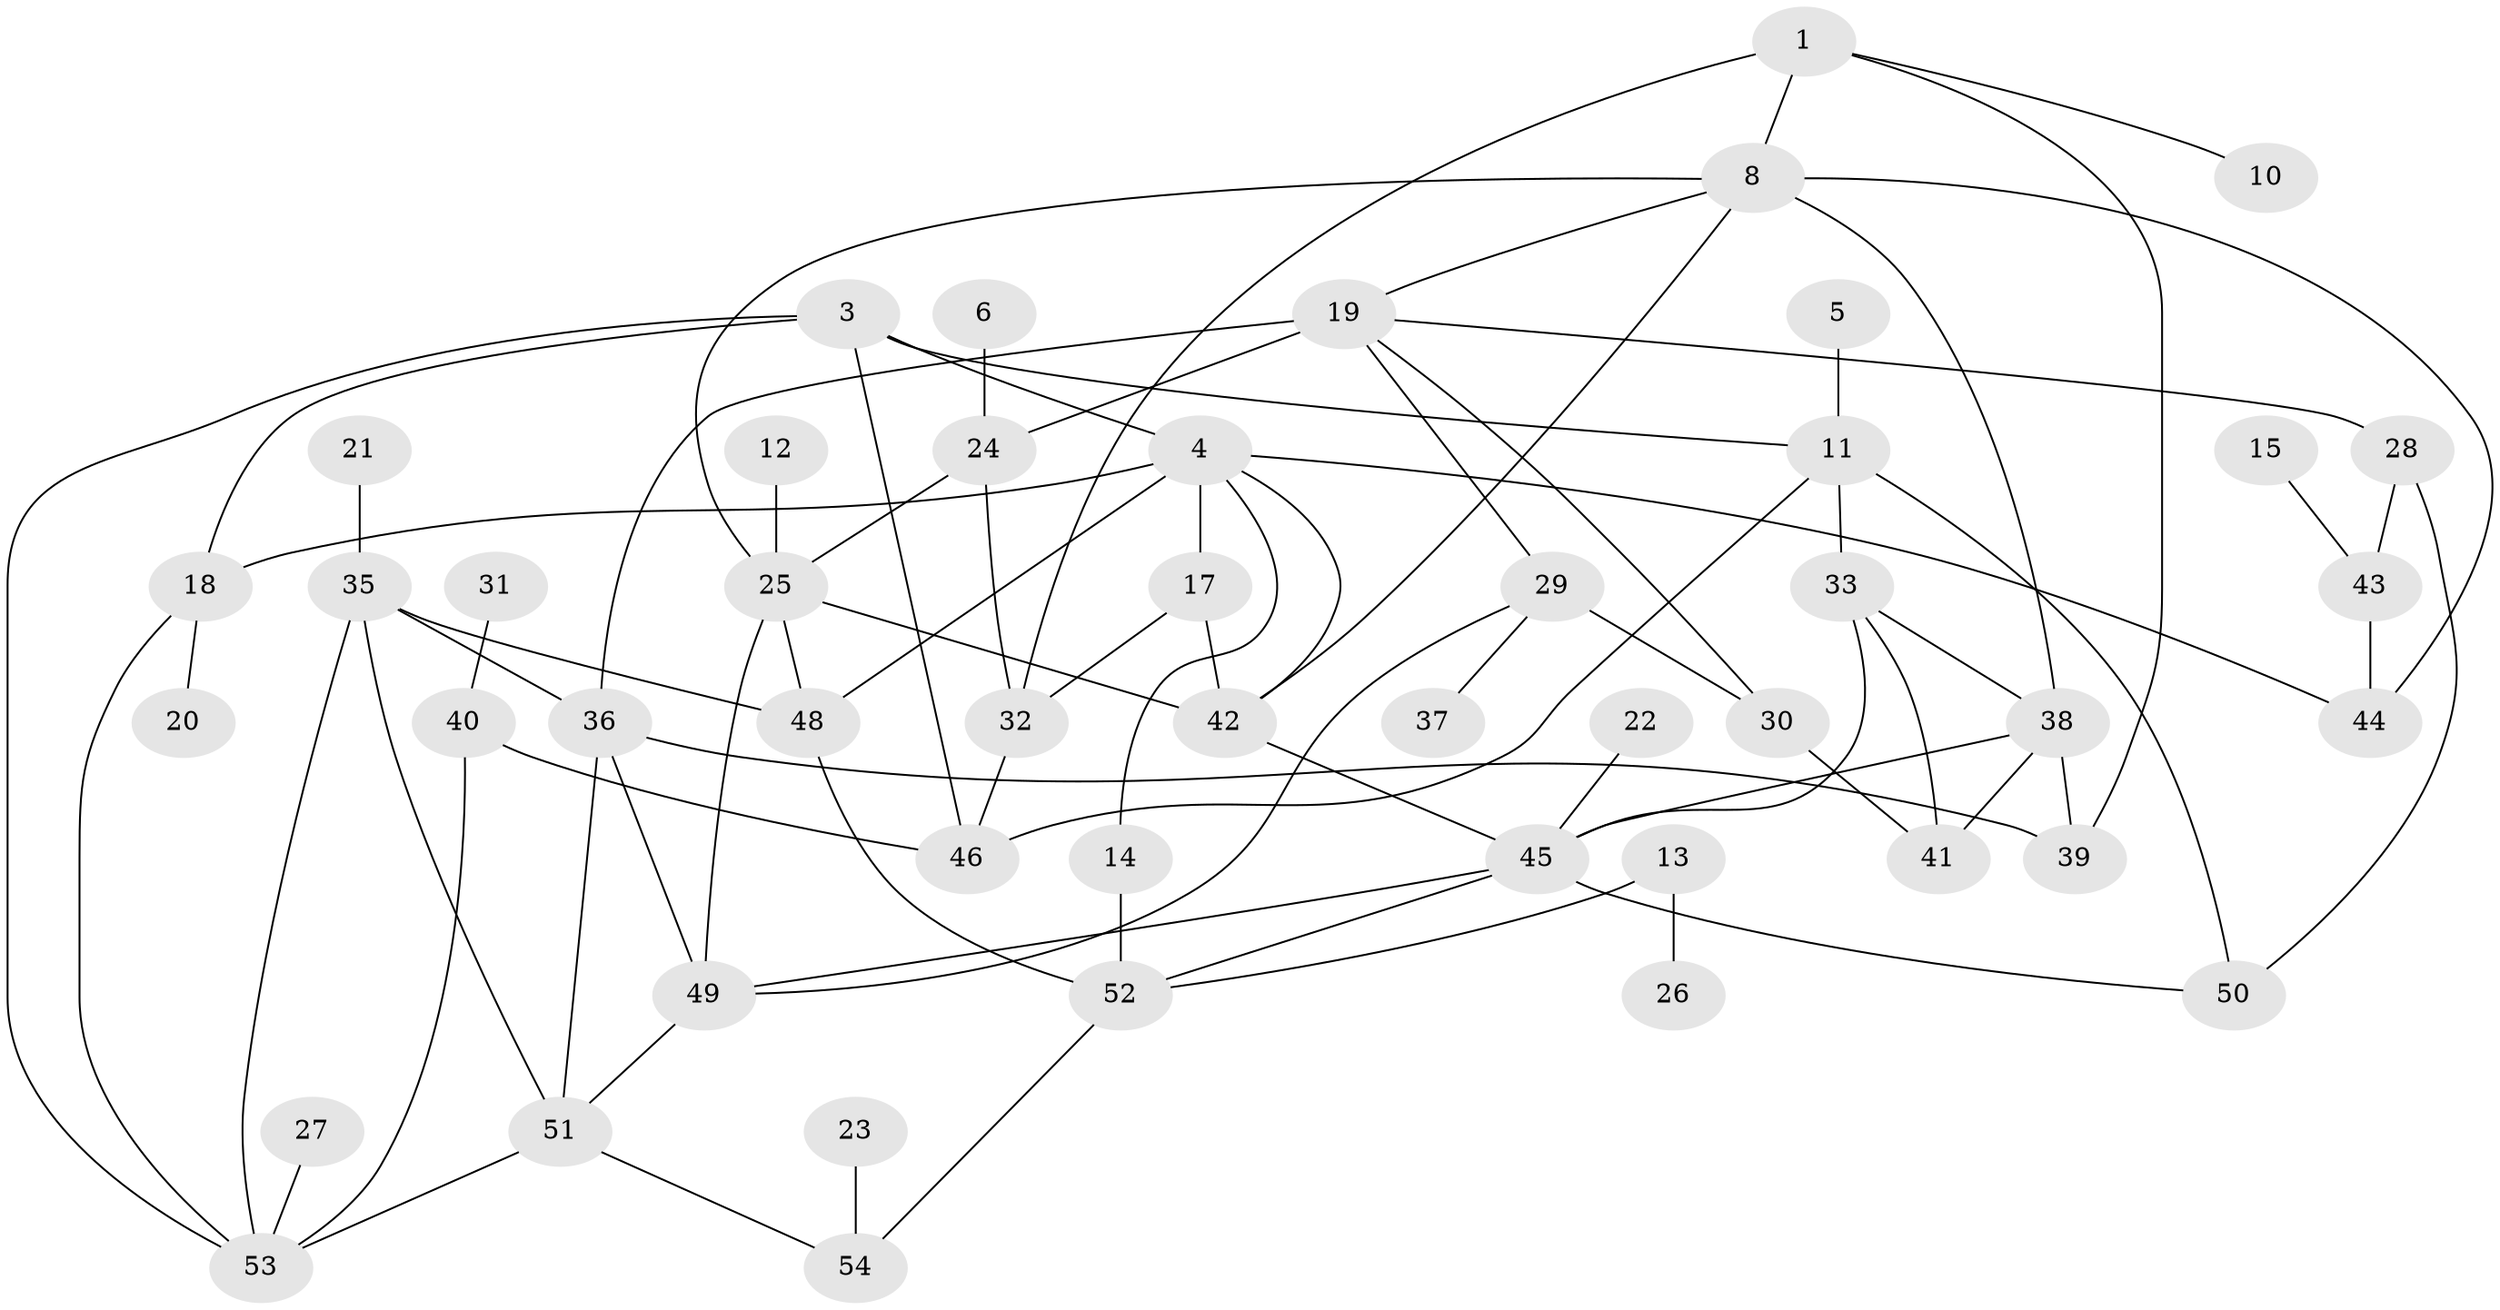 // original degree distribution, {4: 0.19736842105263158, 0: 0.07894736842105263, 5: 0.09210526315789473, 7: 0.013157894736842105, 2: 0.19736842105263158, 3: 0.21052631578947367, 1: 0.18421052631578946, 6: 0.02631578947368421}
// Generated by graph-tools (version 1.1) at 2025/35/03/04/25 23:35:54]
// undirected, 48 vertices, 81 edges
graph export_dot {
  node [color=gray90,style=filled];
  1;
  3;
  4;
  5;
  6;
  8;
  10;
  11;
  12;
  13;
  14;
  15;
  17;
  18;
  19;
  20;
  21;
  22;
  23;
  24;
  25;
  26;
  27;
  28;
  29;
  30;
  31;
  32;
  33;
  35;
  36;
  37;
  38;
  39;
  40;
  41;
  42;
  43;
  44;
  45;
  46;
  48;
  49;
  50;
  51;
  52;
  53;
  54;
  1 -- 8 [weight=1.0];
  1 -- 10 [weight=1.0];
  1 -- 32 [weight=1.0];
  1 -- 39 [weight=1.0];
  3 -- 4 [weight=1.0];
  3 -- 11 [weight=1.0];
  3 -- 18 [weight=1.0];
  3 -- 46 [weight=1.0];
  3 -- 53 [weight=1.0];
  4 -- 14 [weight=1.0];
  4 -- 17 [weight=1.0];
  4 -- 18 [weight=1.0];
  4 -- 42 [weight=1.0];
  4 -- 44 [weight=1.0];
  4 -- 48 [weight=1.0];
  5 -- 11 [weight=1.0];
  6 -- 24 [weight=1.0];
  8 -- 19 [weight=1.0];
  8 -- 25 [weight=1.0];
  8 -- 38 [weight=1.0];
  8 -- 42 [weight=1.0];
  8 -- 44 [weight=1.0];
  11 -- 33 [weight=1.0];
  11 -- 46 [weight=1.0];
  11 -- 50 [weight=1.0];
  12 -- 25 [weight=1.0];
  13 -- 26 [weight=1.0];
  13 -- 52 [weight=1.0];
  14 -- 52 [weight=1.0];
  15 -- 43 [weight=1.0];
  17 -- 32 [weight=1.0];
  17 -- 42 [weight=1.0];
  18 -- 20 [weight=1.0];
  18 -- 53 [weight=1.0];
  19 -- 24 [weight=1.0];
  19 -- 28 [weight=1.0];
  19 -- 29 [weight=1.0];
  19 -- 30 [weight=1.0];
  19 -- 36 [weight=1.0];
  21 -- 35 [weight=1.0];
  22 -- 45 [weight=1.0];
  23 -- 54 [weight=1.0];
  24 -- 25 [weight=1.0];
  24 -- 32 [weight=1.0];
  25 -- 42 [weight=1.0];
  25 -- 48 [weight=1.0];
  25 -- 49 [weight=1.0];
  27 -- 53 [weight=1.0];
  28 -- 43 [weight=1.0];
  28 -- 50 [weight=1.0];
  29 -- 30 [weight=1.0];
  29 -- 37 [weight=1.0];
  29 -- 49 [weight=1.0];
  30 -- 41 [weight=1.0];
  31 -- 40 [weight=1.0];
  32 -- 46 [weight=1.0];
  33 -- 38 [weight=1.0];
  33 -- 41 [weight=1.0];
  33 -- 45 [weight=1.0];
  35 -- 36 [weight=1.0];
  35 -- 48 [weight=1.0];
  35 -- 51 [weight=1.0];
  35 -- 53 [weight=1.0];
  36 -- 39 [weight=1.0];
  36 -- 49 [weight=1.0];
  36 -- 51 [weight=1.0];
  38 -- 39 [weight=1.0];
  38 -- 41 [weight=1.0];
  38 -- 45 [weight=1.0];
  40 -- 46 [weight=1.0];
  40 -- 53 [weight=1.0];
  42 -- 45 [weight=1.0];
  43 -- 44 [weight=1.0];
  45 -- 49 [weight=1.0];
  45 -- 50 [weight=1.0];
  45 -- 52 [weight=1.0];
  48 -- 52 [weight=1.0];
  49 -- 51 [weight=1.0];
  51 -- 53 [weight=1.0];
  51 -- 54 [weight=1.0];
  52 -- 54 [weight=1.0];
}
